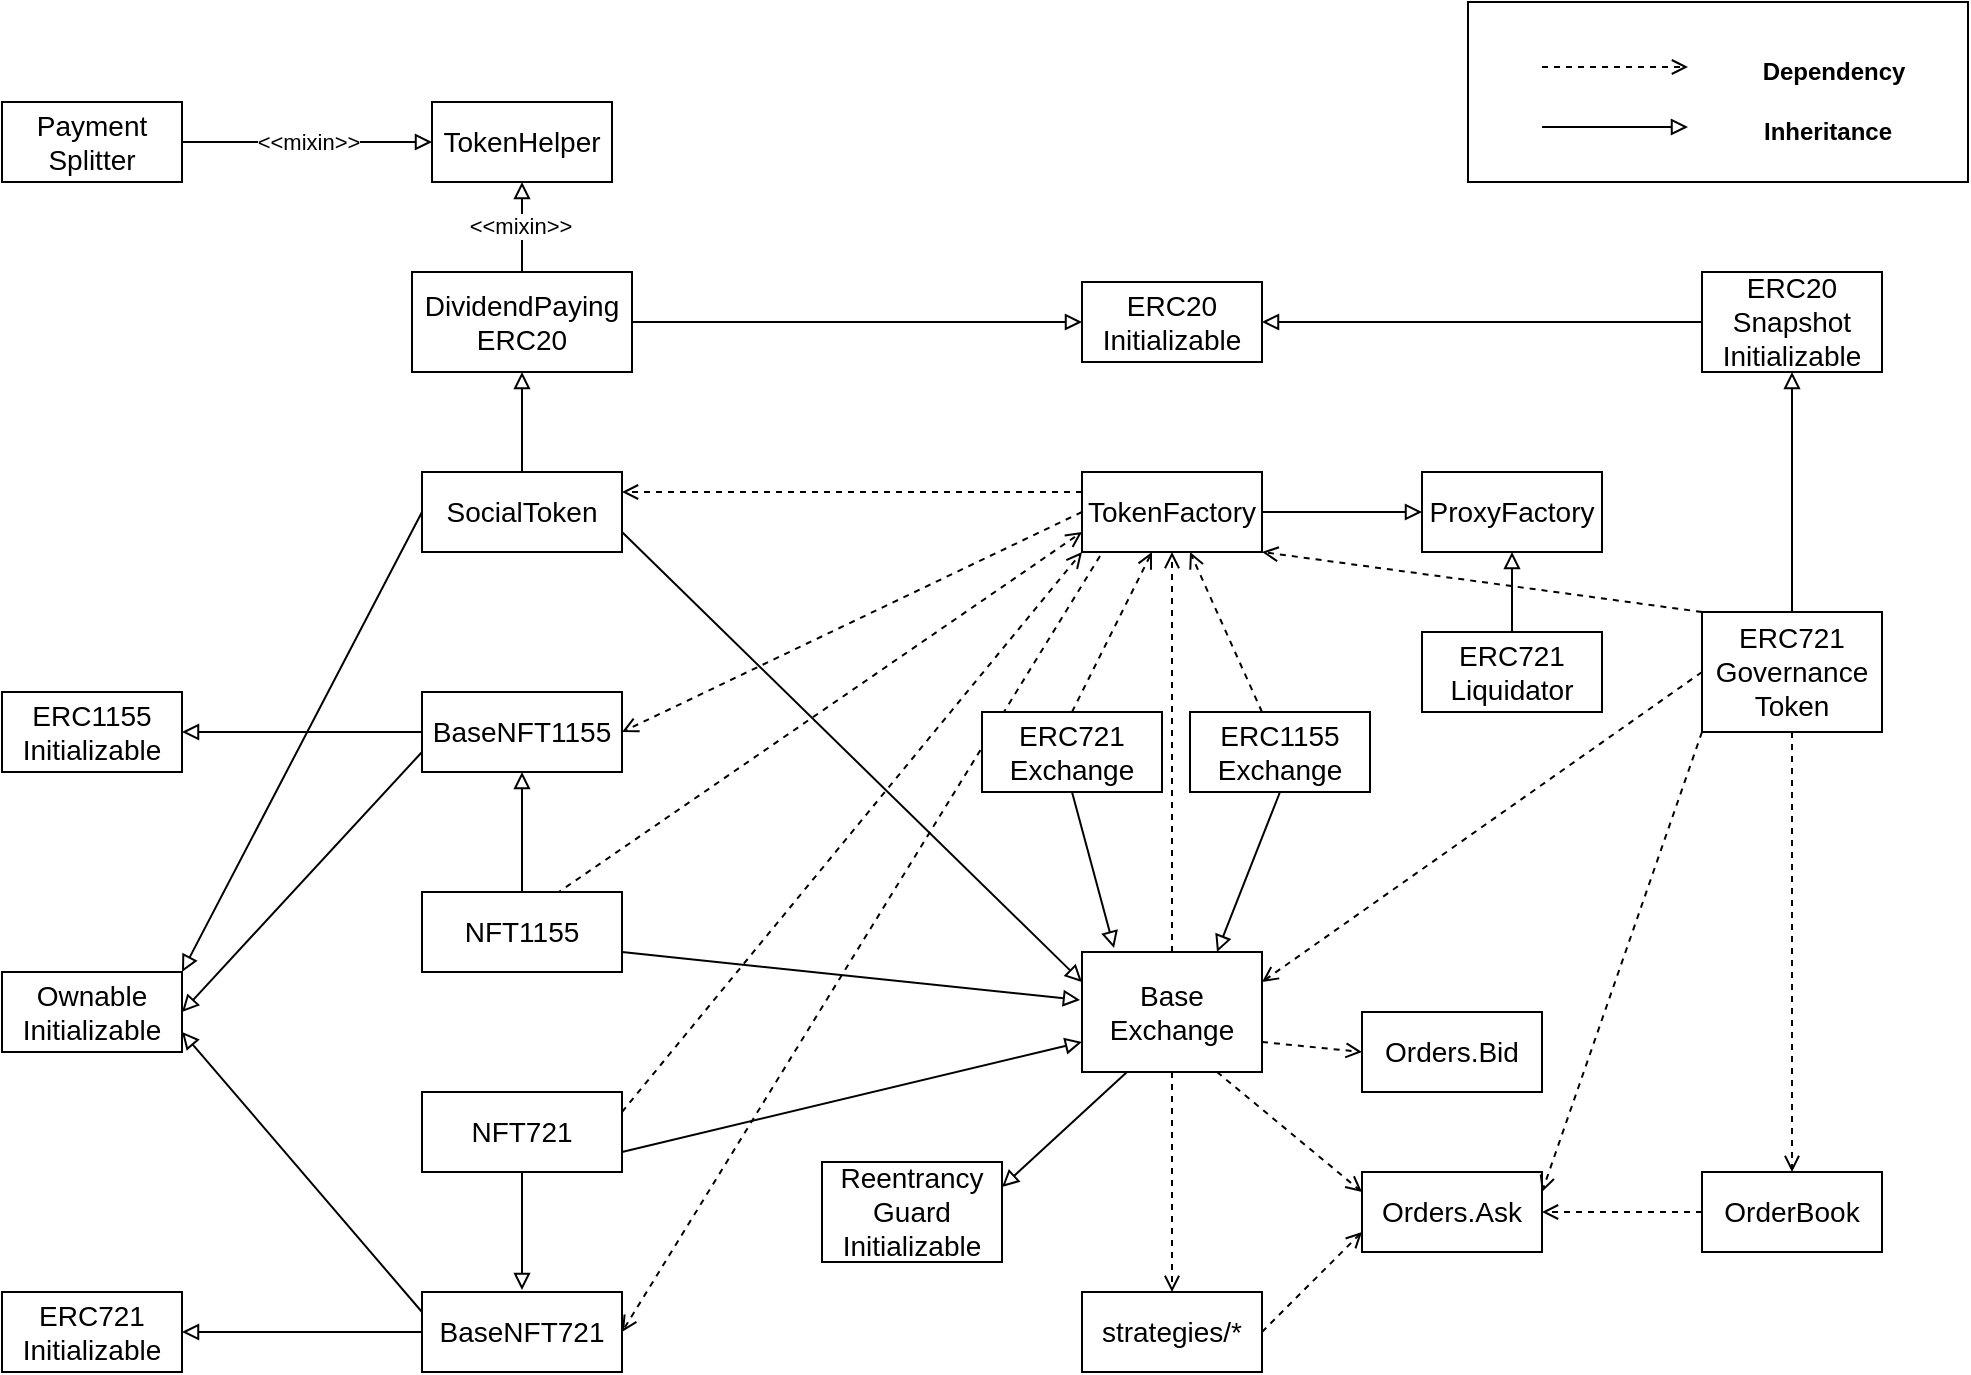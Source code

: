 <mxfile version="14.8.5" type="device"><diagram id="zFh5bNAynN80yM-CFLv3" name="Page-1"><mxGraphModel dx="2927" dy="1147" grid="1" gridSize="10" guides="1" tooltips="1" connect="1" arrows="1" fold="1" page="1" pageScale="1" pageWidth="413" pageHeight="291" math="0" shadow="0"><root><mxCell id="0"/><mxCell id="1" parent="0"/><mxCell id="qp3gyMgnlaJuhA7kOSE3-42" style="edgeStyle=none;rounded=0;orthogonalLoop=1;jettySize=auto;html=1;endArrow=block;endFill=0;exitX=1;exitY=0.5;exitDx=0;exitDy=0;entryX=0;entryY=0.5;entryDx=0;entryDy=0;" parent="1" source="qp3gyMgnlaJuhA7kOSE3-1" target="qp3gyMgnlaJuhA7kOSE3-4" edge="1"><mxGeometry relative="1" as="geometry"><mxPoint x="87" y="430" as="targetPoint"/></mxGeometry></mxCell><mxCell id="qp3gyMgnlaJuhA7kOSE3-44" style="edgeStyle=none;rounded=0;orthogonalLoop=1;jettySize=auto;html=1;exitX=0.5;exitY=0;exitDx=0;exitDy=0;endArrow=block;endFill=0;entryX=0.5;entryY=1;entryDx=0;entryDy=0;" parent="1" source="qp3gyMgnlaJuhA7kOSE3-1" target="qp3gyMgnlaJuhA7kOSE3-21" edge="1"><mxGeometry relative="1" as="geometry"><mxPoint x="-3" y="445" as="targetPoint"/></mxGeometry></mxCell><mxCell id="tKoVmloCOqY4ulmpb2Ir-7" value="&amp;lt;&amp;lt;mixin&amp;gt;&amp;gt;" style="edgeLabel;html=1;align=center;verticalAlign=middle;resizable=0;points=[];" vertex="1" connectable="0" parent="qp3gyMgnlaJuhA7kOSE3-44"><mxGeometry y="1" relative="1" as="geometry"><mxPoint y="-1" as="offset"/></mxGeometry></mxCell><mxCell id="qp3gyMgnlaJuhA7kOSE3-1" value="&lt;font style=&quot;font-size: 14px&quot;&gt;DividendPaying&lt;br&gt;ERC20&lt;/font&gt;" style="rounded=0;whiteSpace=wrap;html=1;" parent="1" vertex="1"><mxGeometry x="-58" y="495" width="110" height="50" as="geometry"/></mxCell><mxCell id="qp3gyMgnlaJuhA7kOSE3-51" style="edgeStyle=none;rounded=0;orthogonalLoop=1;jettySize=auto;html=1;exitX=0;exitY=0.75;exitDx=0;exitDy=0;entryX=1;entryY=0.5;entryDx=0;entryDy=0;endArrow=block;endFill=0;" parent="1" source="qp3gyMgnlaJuhA7kOSE3-2" target="qp3gyMgnlaJuhA7kOSE3-5" edge="1"><mxGeometry relative="1" as="geometry"/></mxCell><mxCell id="qp3gyMgnlaJuhA7kOSE3-52" style="edgeStyle=none;rounded=0;orthogonalLoop=1;jettySize=auto;html=1;exitX=0;exitY=0.5;exitDx=0;exitDy=0;entryX=1;entryY=0.5;entryDx=0;entryDy=0;endArrow=block;endFill=0;" parent="1" source="qp3gyMgnlaJuhA7kOSE3-2" target="qp3gyMgnlaJuhA7kOSE3-6" edge="1"><mxGeometry relative="1" as="geometry"/></mxCell><mxCell id="qp3gyMgnlaJuhA7kOSE3-2" value="&lt;font style=&quot;font-size: 14px&quot;&gt;BaseNFT1155&lt;/font&gt;" style="rounded=0;whiteSpace=wrap;html=1;" parent="1" vertex="1"><mxGeometry x="-53" y="705" width="100" height="40" as="geometry"/></mxCell><mxCell id="qp3gyMgnlaJuhA7kOSE3-46" style="edgeStyle=none;rounded=0;orthogonalLoop=1;jettySize=auto;html=1;entryX=1;entryY=0.5;entryDx=0;entryDy=0;endArrow=block;endFill=0;" parent="1" source="qp3gyMgnlaJuhA7kOSE3-3" target="qp3gyMgnlaJuhA7kOSE3-4" edge="1"><mxGeometry relative="1" as="geometry"/></mxCell><mxCell id="qp3gyMgnlaJuhA7kOSE3-3" value="&lt;font style=&quot;font-size: 14px&quot;&gt;ERC20&lt;br&gt;Snapshot&lt;br&gt;Initializable&lt;/font&gt;" style="rounded=0;whiteSpace=wrap;html=1;" parent="1" vertex="1"><mxGeometry x="587" y="495" width="90" height="50" as="geometry"/></mxCell><mxCell id="qp3gyMgnlaJuhA7kOSE3-4" value="&lt;font style=&quot;font-size: 14px&quot;&gt;ERC20&lt;br&gt;Initializable&lt;/font&gt;" style="rounded=0;whiteSpace=wrap;html=1;" parent="1" vertex="1"><mxGeometry x="277" y="500" width="90" height="40" as="geometry"/></mxCell><mxCell id="qp3gyMgnlaJuhA7kOSE3-5" value="&lt;font style=&quot;font-size: 14px&quot;&gt;Ownable&lt;br&gt;Initializable&lt;/font&gt;" style="rounded=0;whiteSpace=wrap;html=1;" parent="1" vertex="1"><mxGeometry x="-263" y="845" width="90" height="40" as="geometry"/></mxCell><mxCell id="qp3gyMgnlaJuhA7kOSE3-6" value="&lt;font style=&quot;font-size: 14px&quot;&gt;ERC1155&lt;br&gt;Initializable&lt;/font&gt;" style="rounded=0;whiteSpace=wrap;html=1;" parent="1" vertex="1"><mxGeometry x="-263" y="705" width="90" height="40" as="geometry"/></mxCell><mxCell id="qp3gyMgnlaJuhA7kOSE3-7" value="&lt;font style=&quot;font-size: 14px&quot;&gt;ERC721&lt;br&gt;Initializable&lt;/font&gt;" style="rounded=0;whiteSpace=wrap;html=1;" parent="1" vertex="1"><mxGeometry x="-263" y="1005" width="90" height="40" as="geometry"/></mxCell><mxCell id="qp3gyMgnlaJuhA7kOSE3-49" style="edgeStyle=none;rounded=0;orthogonalLoop=1;jettySize=auto;html=1;entryX=1;entryY=0.5;entryDx=0;entryDy=0;endArrow=block;endFill=0;" parent="1" source="qp3gyMgnlaJuhA7kOSE3-8" target="qp3gyMgnlaJuhA7kOSE3-7" edge="1"><mxGeometry relative="1" as="geometry"/></mxCell><mxCell id="qp3gyMgnlaJuhA7kOSE3-50" style="edgeStyle=none;rounded=0;orthogonalLoop=1;jettySize=auto;html=1;exitX=0;exitY=0.25;exitDx=0;exitDy=0;entryX=1;entryY=0.75;entryDx=0;entryDy=0;endArrow=block;endFill=0;" parent="1" source="qp3gyMgnlaJuhA7kOSE3-8" target="qp3gyMgnlaJuhA7kOSE3-5" edge="1"><mxGeometry relative="1" as="geometry"/></mxCell><mxCell id="qp3gyMgnlaJuhA7kOSE3-8" value="&lt;font style=&quot;font-size: 14px&quot;&gt;BaseNFT721&lt;/font&gt;" style="rounded=0;whiteSpace=wrap;html=1;" parent="1" vertex="1"><mxGeometry x="-53" y="1005" width="100" height="40" as="geometry"/></mxCell><mxCell id="qp3gyMgnlaJuhA7kOSE3-16" style="rounded=0;orthogonalLoop=1;jettySize=auto;html=1;exitX=1;exitY=0.5;exitDx=0;exitDy=0;entryX=0;entryY=0.5;entryDx=0;entryDy=0;endArrow=block;endFill=0;" parent="1" source="qp3gyMgnlaJuhA7kOSE3-11" target="qp3gyMgnlaJuhA7kOSE3-12" edge="1"><mxGeometry relative="1" as="geometry"/></mxCell><mxCell id="qp3gyMgnlaJuhA7kOSE3-80" style="edgeStyle=none;rounded=0;orthogonalLoop=1;jettySize=auto;html=1;exitX=0.1;exitY=1.05;exitDx=0;exitDy=0;entryX=1;entryY=0.5;entryDx=0;entryDy=0;endArrow=open;endFill=0;exitPerimeter=0;dashed=1;" parent="1" source="qp3gyMgnlaJuhA7kOSE3-11" target="qp3gyMgnlaJuhA7kOSE3-8" edge="1"><mxGeometry relative="1" as="geometry"/></mxCell><mxCell id="qp3gyMgnlaJuhA7kOSE3-82" style="edgeStyle=none;rounded=0;orthogonalLoop=1;jettySize=auto;html=1;exitX=0;exitY=0.5;exitDx=0;exitDy=0;entryX=1;entryY=0.5;entryDx=0;entryDy=0;endArrow=open;endFill=0;dashed=1;exitPerimeter=0;" parent="1" source="qp3gyMgnlaJuhA7kOSE3-11" target="qp3gyMgnlaJuhA7kOSE3-2" edge="1"><mxGeometry relative="1" as="geometry"/></mxCell><mxCell id="tKoVmloCOqY4ulmpb2Ir-4" style="rounded=0;orthogonalLoop=1;jettySize=auto;html=1;exitX=0;exitY=0.25;exitDx=0;exitDy=0;entryX=1;entryY=0.25;entryDx=0;entryDy=0;dashed=1;endArrow=open;endFill=0;startArrow=none;startFill=0;" edge="1" parent="1" source="qp3gyMgnlaJuhA7kOSE3-11" target="qp3gyMgnlaJuhA7kOSE3-24"><mxGeometry relative="1" as="geometry"/></mxCell><mxCell id="qp3gyMgnlaJuhA7kOSE3-11" value="&lt;span style=&quot;font-size: 14px&quot;&gt;TokenFactory&lt;/span&gt;" style="rounded=0;whiteSpace=wrap;html=1;" parent="1" vertex="1"><mxGeometry x="277" y="595" width="90" height="40" as="geometry"/></mxCell><mxCell id="qp3gyMgnlaJuhA7kOSE3-12" value="&lt;span style=&quot;font-size: 14px&quot;&gt;ProxyFactory&lt;/span&gt;" style="rounded=0;whiteSpace=wrap;html=1;" parent="1" vertex="1"><mxGeometry x="447" y="595" width="90" height="40" as="geometry"/></mxCell><mxCell id="qp3gyMgnlaJuhA7kOSE3-56" style="edgeStyle=none;rounded=0;orthogonalLoop=1;jettySize=auto;html=1;entryX=0;entryY=0.75;entryDx=0;entryDy=0;endArrow=open;endFill=0;dashed=1;exitX=1;exitY=0.5;exitDx=0;exitDy=0;" parent="1" source="qp3gyMgnlaJuhA7kOSE3-19" target="qp3gyMgnlaJuhA7kOSE3-20" edge="1"><mxGeometry relative="1" as="geometry"><mxPoint x="367" y="985" as="sourcePoint"/></mxGeometry></mxCell><mxCell id="qp3gyMgnlaJuhA7kOSE3-19" value="&lt;span style=&quot;font-size: 14px&quot;&gt;strategies/*&lt;br&gt;&lt;/span&gt;" style="rounded=0;whiteSpace=wrap;html=1;" parent="1" vertex="1"><mxGeometry x="277" y="1005" width="90" height="40" as="geometry"/></mxCell><mxCell id="qp3gyMgnlaJuhA7kOSE3-20" value="&lt;span style=&quot;font-size: 14px&quot;&gt;Orders.Ask&lt;br&gt;&lt;/span&gt;" style="rounded=0;whiteSpace=wrap;html=1;" parent="1" vertex="1"><mxGeometry x="417" y="945" width="90" height="40" as="geometry"/></mxCell><mxCell id="qp3gyMgnlaJuhA7kOSE3-21" value="&lt;span style=&quot;font-size: 14px&quot;&gt;TokenHelper&lt;/span&gt;" style="rounded=0;whiteSpace=wrap;html=1;" parent="1" vertex="1"><mxGeometry x="-48" y="410" width="90" height="40" as="geometry"/></mxCell><mxCell id="qp3gyMgnlaJuhA7kOSE3-71" style="edgeStyle=none;rounded=0;orthogonalLoop=1;jettySize=auto;html=1;exitX=0.5;exitY=0;exitDx=0;exitDy=0;entryX=0.5;entryY=1;entryDx=0;entryDy=0;endArrow=block;endFill=0;" parent="1" source="qp3gyMgnlaJuhA7kOSE3-22" target="qp3gyMgnlaJuhA7kOSE3-2" edge="1"><mxGeometry relative="1" as="geometry"><mxPoint x="-13" y="785" as="sourcePoint"/></mxGeometry></mxCell><mxCell id="qp3gyMgnlaJuhA7kOSE3-72" style="edgeStyle=none;rounded=0;orthogonalLoop=1;jettySize=auto;html=1;exitX=1;exitY=0.75;exitDx=0;exitDy=0;entryX=-0.011;entryY=0.4;entryDx=0;entryDy=0;endArrow=block;endFill=0;entryPerimeter=0;" parent="1" source="qp3gyMgnlaJuhA7kOSE3-22" target="qp3gyMgnlaJuhA7kOSE3-53" edge="1"><mxGeometry relative="1" as="geometry"/></mxCell><mxCell id="qp3gyMgnlaJuhA7kOSE3-86" style="edgeStyle=none;rounded=0;orthogonalLoop=1;jettySize=auto;html=1;entryX=0;entryY=0.75;entryDx=0;entryDy=0;endArrow=open;endFill=0;dashed=1;exitX=0.67;exitY=0.025;exitDx=0;exitDy=0;exitPerimeter=0;" parent="1" source="qp3gyMgnlaJuhA7kOSE3-22" target="qp3gyMgnlaJuhA7kOSE3-11" edge="1"><mxGeometry relative="1" as="geometry"><mxPoint x="-33" y="785" as="sourcePoint"/></mxGeometry></mxCell><mxCell id="qp3gyMgnlaJuhA7kOSE3-22" value="&lt;span style=&quot;font-size: 14px&quot;&gt;NFT1155&lt;/span&gt;" style="rounded=0;whiteSpace=wrap;html=1;" parent="1" vertex="1"><mxGeometry x="-53" y="805" width="100" height="40" as="geometry"/></mxCell><mxCell id="qp3gyMgnlaJuhA7kOSE3-43" style="edgeStyle=none;rounded=0;orthogonalLoop=1;jettySize=auto;html=1;entryX=0.5;entryY=1;entryDx=0;entryDy=0;endArrow=block;endFill=0;" parent="1" source="qp3gyMgnlaJuhA7kOSE3-24" target="qp3gyMgnlaJuhA7kOSE3-1" edge="1"><mxGeometry relative="1" as="geometry"/></mxCell><mxCell id="tKoVmloCOqY4ulmpb2Ir-5" style="edgeStyle=none;rounded=0;orthogonalLoop=1;jettySize=auto;html=1;exitX=1;exitY=0.75;exitDx=0;exitDy=0;entryX=0;entryY=0.25;entryDx=0;entryDy=0;startArrow=none;startFill=0;endArrow=block;endFill=0;" edge="1" parent="1" source="qp3gyMgnlaJuhA7kOSE3-24" target="qp3gyMgnlaJuhA7kOSE3-53"><mxGeometry relative="1" as="geometry"/></mxCell><mxCell id="tKoVmloCOqY4ulmpb2Ir-6" style="edgeStyle=none;rounded=0;orthogonalLoop=1;jettySize=auto;html=1;exitX=0;exitY=0.5;exitDx=0;exitDy=0;entryX=1;entryY=0;entryDx=0;entryDy=0;startArrow=none;startFill=0;endArrow=block;endFill=0;" edge="1" parent="1" source="qp3gyMgnlaJuhA7kOSE3-24" target="qp3gyMgnlaJuhA7kOSE3-5"><mxGeometry relative="1" as="geometry"/></mxCell><mxCell id="qp3gyMgnlaJuhA7kOSE3-24" value="&lt;span style=&quot;font-size: 14px&quot;&gt;SocialToken&lt;/span&gt;" style="rounded=0;whiteSpace=wrap;html=1;" parent="1" vertex="1"><mxGeometry x="-53" y="595" width="100" height="40" as="geometry"/></mxCell><mxCell id="qp3gyMgnlaJuhA7kOSE3-62" style="edgeStyle=none;rounded=0;orthogonalLoop=1;jettySize=auto;html=1;exitX=0.5;exitY=1;exitDx=0;exitDy=0;entryX=0.178;entryY=-0.033;entryDx=0;entryDy=0;endArrow=block;endFill=0;entryPerimeter=0;" parent="1" source="qp3gyMgnlaJuhA7kOSE3-25" target="qp3gyMgnlaJuhA7kOSE3-53" edge="1"><mxGeometry relative="1" as="geometry"/></mxCell><mxCell id="qp3gyMgnlaJuhA7kOSE3-83" style="edgeStyle=none;rounded=0;orthogonalLoop=1;jettySize=auto;html=1;exitX=0.5;exitY=0;exitDx=0;exitDy=0;endArrow=open;endFill=0;dashed=1;" parent="1" source="qp3gyMgnlaJuhA7kOSE3-25" target="qp3gyMgnlaJuhA7kOSE3-11" edge="1"><mxGeometry relative="1" as="geometry"/></mxCell><mxCell id="qp3gyMgnlaJuhA7kOSE3-25" value="&lt;span style=&quot;font-size: 14px&quot;&gt;ERC721&lt;br&gt;Exchange&lt;/span&gt;" style="rounded=0;whiteSpace=wrap;html=1;" parent="1" vertex="1"><mxGeometry x="227" y="715" width="90" height="40" as="geometry"/></mxCell><mxCell id="qp3gyMgnlaJuhA7kOSE3-45" value="&amp;lt;&amp;lt;mixin&amp;gt;&amp;gt;" style="edgeStyle=none;rounded=0;orthogonalLoop=1;jettySize=auto;html=1;entryX=0;entryY=0.5;entryDx=0;entryDy=0;endArrow=block;endFill=0;" parent="1" source="qp3gyMgnlaJuhA7kOSE3-26" target="qp3gyMgnlaJuhA7kOSE3-21" edge="1"><mxGeometry relative="1" as="geometry"/></mxCell><mxCell id="qp3gyMgnlaJuhA7kOSE3-26" value="&lt;span style=&quot;font-size: 14px&quot;&gt;Payment&lt;br&gt;Splitter&lt;/span&gt;" style="rounded=0;whiteSpace=wrap;html=1;" parent="1" vertex="1"><mxGeometry x="-263" y="410" width="90" height="40" as="geometry"/></mxCell><mxCell id="qp3gyMgnlaJuhA7kOSE3-68" style="edgeStyle=none;rounded=0;orthogonalLoop=1;jettySize=auto;html=1;exitX=0.5;exitY=1;exitDx=0;exitDy=0;endArrow=block;endFill=0;" parent="1" source="qp3gyMgnlaJuhA7kOSE3-27" edge="1"><mxGeometry relative="1" as="geometry"><mxPoint x="-3" y="1004" as="targetPoint"/></mxGeometry></mxCell><mxCell id="qp3gyMgnlaJuhA7kOSE3-69" style="edgeStyle=none;rounded=0;orthogonalLoop=1;jettySize=auto;html=1;exitX=1;exitY=0.75;exitDx=0;exitDy=0;entryX=0;entryY=0.75;entryDx=0;entryDy=0;endArrow=block;endFill=0;" parent="1" source="qp3gyMgnlaJuhA7kOSE3-27" target="qp3gyMgnlaJuhA7kOSE3-53" edge="1"><mxGeometry relative="1" as="geometry"/></mxCell><mxCell id="qp3gyMgnlaJuhA7kOSE3-85" style="edgeStyle=none;rounded=0;orthogonalLoop=1;jettySize=auto;html=1;exitX=1;exitY=0.25;exitDx=0;exitDy=0;entryX=0;entryY=1;entryDx=0;entryDy=0;endArrow=open;endFill=0;dashed=1;" parent="1" source="qp3gyMgnlaJuhA7kOSE3-27" target="qp3gyMgnlaJuhA7kOSE3-11" edge="1"><mxGeometry relative="1" as="geometry"/></mxCell><mxCell id="qp3gyMgnlaJuhA7kOSE3-27" value="&lt;span style=&quot;font-size: 14px&quot;&gt;NFT721&lt;/span&gt;" style="rounded=0;whiteSpace=wrap;html=1;" parent="1" vertex="1"><mxGeometry x="-53" y="905" width="100" height="40" as="geometry"/></mxCell><mxCell id="qp3gyMgnlaJuhA7kOSE3-54" style="edgeStyle=none;rounded=0;orthogonalLoop=1;jettySize=auto;html=1;exitX=0;exitY=1;exitDx=0;exitDy=0;entryX=1;entryY=0.25;entryDx=0;entryDy=0;endArrow=open;endFill=0;dashed=1;" parent="1" source="qp3gyMgnlaJuhA7kOSE3-28" target="qp3gyMgnlaJuhA7kOSE3-20" edge="1"><mxGeometry relative="1" as="geometry"/></mxCell><mxCell id="qp3gyMgnlaJuhA7kOSE3-74" style="edgeStyle=none;rounded=0;orthogonalLoop=1;jettySize=auto;html=1;exitX=0.5;exitY=0;exitDx=0;exitDy=0;entryX=0.5;entryY=1;entryDx=0;entryDy=0;endArrow=block;endFill=0;" parent="1" source="qp3gyMgnlaJuhA7kOSE3-28" target="qp3gyMgnlaJuhA7kOSE3-3" edge="1"><mxGeometry relative="1" as="geometry"/></mxCell><mxCell id="qp3gyMgnlaJuhA7kOSE3-77" style="rounded=0;orthogonalLoop=1;jettySize=auto;html=1;exitX=0;exitY=0;exitDx=0;exitDy=0;entryX=1;entryY=1;entryDx=0;entryDy=0;endArrow=open;endFill=0;dashed=1;" parent="1" source="qp3gyMgnlaJuhA7kOSE3-28" target="qp3gyMgnlaJuhA7kOSE3-11" edge="1"><mxGeometry relative="1" as="geometry"/></mxCell><mxCell id="qp3gyMgnlaJuhA7kOSE3-78" style="edgeStyle=none;rounded=0;orthogonalLoop=1;jettySize=auto;html=1;exitX=0;exitY=0.5;exitDx=0;exitDy=0;entryX=1;entryY=0.25;entryDx=0;entryDy=0;endArrow=open;endFill=0;dashed=1;" parent="1" source="qp3gyMgnlaJuhA7kOSE3-28" target="qp3gyMgnlaJuhA7kOSE3-53" edge="1"><mxGeometry relative="1" as="geometry"/></mxCell><mxCell id="qp3gyMgnlaJuhA7kOSE3-79" style="edgeStyle=none;rounded=0;orthogonalLoop=1;jettySize=auto;html=1;exitX=0.5;exitY=1;exitDx=0;exitDy=0;endArrow=open;endFill=0;dashed=1;entryX=0.5;entryY=0;entryDx=0;entryDy=0;" parent="1" source="qp3gyMgnlaJuhA7kOSE3-28" target="qp3gyMgnlaJuhA7kOSE3-31" edge="1"><mxGeometry relative="1" as="geometry"><mxPoint x="632" y="945" as="targetPoint"/></mxGeometry></mxCell><mxCell id="qp3gyMgnlaJuhA7kOSE3-28" value="&lt;span style=&quot;font-size: 14px&quot;&gt;ERC721&lt;br&gt;Governance&lt;br&gt;Token&lt;/span&gt;" style="rounded=0;whiteSpace=wrap;html=1;" parent="1" vertex="1"><mxGeometry x="587" y="665" width="90" height="60" as="geometry"/></mxCell><mxCell id="qp3gyMgnlaJuhA7kOSE3-63" style="edgeStyle=none;rounded=0;orthogonalLoop=1;jettySize=auto;html=1;exitX=0.5;exitY=1;exitDx=0;exitDy=0;entryX=0.75;entryY=0;entryDx=0;entryDy=0;endArrow=block;endFill=0;" parent="1" source="qp3gyMgnlaJuhA7kOSE3-29" target="qp3gyMgnlaJuhA7kOSE3-53" edge="1"><mxGeometry relative="1" as="geometry"/></mxCell><mxCell id="qp3gyMgnlaJuhA7kOSE3-84" style="edgeStyle=none;rounded=0;orthogonalLoop=1;jettySize=auto;html=1;endArrow=open;endFill=0;dashed=1;" parent="1" source="qp3gyMgnlaJuhA7kOSE3-29" target="qp3gyMgnlaJuhA7kOSE3-11" edge="1"><mxGeometry relative="1" as="geometry"/></mxCell><mxCell id="qp3gyMgnlaJuhA7kOSE3-29" value="&lt;span style=&quot;font-size: 14px&quot;&gt;ERC1155&lt;br&gt;Exchange&lt;/span&gt;" style="rounded=0;whiteSpace=wrap;html=1;" parent="1" vertex="1"><mxGeometry x="331" y="715" width="90" height="40" as="geometry"/></mxCell><mxCell id="qp3gyMgnlaJuhA7kOSE3-73" style="edgeStyle=none;rounded=0;orthogonalLoop=1;jettySize=auto;html=1;exitX=0.5;exitY=0;exitDx=0;exitDy=0;endArrow=block;endFill=0;entryX=0.5;entryY=1;entryDx=0;entryDy=0;" parent="1" source="qp3gyMgnlaJuhA7kOSE3-30" target="qp3gyMgnlaJuhA7kOSE3-12" edge="1"><mxGeometry relative="1" as="geometry"><mxPoint x="452" y="635" as="targetPoint"/></mxGeometry></mxCell><mxCell id="qp3gyMgnlaJuhA7kOSE3-30" value="&lt;span style=&quot;font-size: 14px&quot;&gt;ERC721&lt;br&gt;Liquidator&lt;/span&gt;" style="rounded=0;whiteSpace=wrap;html=1;" parent="1" vertex="1"><mxGeometry x="447" y="675" width="90" height="40" as="geometry"/></mxCell><mxCell id="qp3gyMgnlaJuhA7kOSE3-55" style="edgeStyle=none;rounded=0;orthogonalLoop=1;jettySize=auto;html=1;exitX=0;exitY=0.5;exitDx=0;exitDy=0;endArrow=open;endFill=0;dashed=1;entryX=1;entryY=0.5;entryDx=0;entryDy=0;" parent="1" source="qp3gyMgnlaJuhA7kOSE3-31" target="qp3gyMgnlaJuhA7kOSE3-20" edge="1"><mxGeometry relative="1" as="geometry"><mxPoint x="457" y="1065" as="targetPoint"/></mxGeometry></mxCell><mxCell id="qp3gyMgnlaJuhA7kOSE3-31" value="&lt;span style=&quot;font-size: 14px&quot;&gt;OrderBook&lt;/span&gt;" style="rounded=0;whiteSpace=wrap;html=1;" parent="1" vertex="1"><mxGeometry x="587" y="945" width="90" height="40" as="geometry"/></mxCell><mxCell id="qp3gyMgnlaJuhA7kOSE3-57" style="edgeStyle=none;rounded=0;orthogonalLoop=1;jettySize=auto;html=1;exitX=0.75;exitY=1;exitDx=0;exitDy=0;entryX=0;entryY=0.25;entryDx=0;entryDy=0;endArrow=open;endFill=0;dashed=1;" parent="1" source="qp3gyMgnlaJuhA7kOSE3-53" target="qp3gyMgnlaJuhA7kOSE3-20" edge="1"><mxGeometry relative="1" as="geometry"/></mxCell><mxCell id="qp3gyMgnlaJuhA7kOSE3-59" style="edgeStyle=none;rounded=0;orthogonalLoop=1;jettySize=auto;html=1;exitX=0.5;exitY=1;exitDx=0;exitDy=0;entryX=0.5;entryY=0;entryDx=0;entryDy=0;endArrow=open;endFill=0;dashed=1;" parent="1" source="qp3gyMgnlaJuhA7kOSE3-53" target="qp3gyMgnlaJuhA7kOSE3-19" edge="1"><mxGeometry relative="1" as="geometry"/></mxCell><mxCell id="qp3gyMgnlaJuhA7kOSE3-61" style="edgeStyle=none;rounded=0;orthogonalLoop=1;jettySize=auto;html=1;exitX=0.5;exitY=1;exitDx=0;exitDy=0;entryX=0.5;entryY=1;entryDx=0;entryDy=0;endArrow=open;endFill=0;dashed=1;" parent="1" source="qp3gyMgnlaJuhA7kOSE3-53" target="qp3gyMgnlaJuhA7kOSE3-11" edge="1"><mxGeometry relative="1" as="geometry"/></mxCell><mxCell id="qp3gyMgnlaJuhA7kOSE3-75" style="edgeStyle=none;rounded=0;orthogonalLoop=1;jettySize=auto;html=1;exitX=1;exitY=0.75;exitDx=0;exitDy=0;entryX=0;entryY=0.5;entryDx=0;entryDy=0;endArrow=open;endFill=0;dashed=1;" parent="1" source="qp3gyMgnlaJuhA7kOSE3-53" target="qp3gyMgnlaJuhA7kOSE3-64" edge="1"><mxGeometry relative="1" as="geometry"/></mxCell><mxCell id="tKoVmloCOqY4ulmpb2Ir-9" style="edgeStyle=none;rounded=0;orthogonalLoop=1;jettySize=auto;html=1;exitX=0.25;exitY=1;exitDx=0;exitDy=0;entryX=1;entryY=0.25;entryDx=0;entryDy=0;startArrow=none;startFill=0;endArrow=block;endFill=0;" edge="1" parent="1" source="qp3gyMgnlaJuhA7kOSE3-53" target="tKoVmloCOqY4ulmpb2Ir-8"><mxGeometry relative="1" as="geometry"/></mxCell><mxCell id="qp3gyMgnlaJuhA7kOSE3-53" value="&lt;span style=&quot;font-size: 14px&quot;&gt;Base&lt;br&gt;Exchange&lt;/span&gt;" style="rounded=0;whiteSpace=wrap;html=1;" parent="1" vertex="1"><mxGeometry x="277" y="835" width="90" height="60" as="geometry"/></mxCell><mxCell id="qp3gyMgnlaJuhA7kOSE3-64" value="&lt;span style=&quot;font-size: 14px&quot;&gt;Orders.Bid&lt;br&gt;&lt;/span&gt;" style="rounded=0;whiteSpace=wrap;html=1;" parent="1" vertex="1"><mxGeometry x="417" y="865" width="90" height="40" as="geometry"/></mxCell><mxCell id="tKoVmloCOqY4ulmpb2Ir-8" value="&lt;span style=&quot;font-size: 14px&quot;&gt;Reentrancy&lt;br&gt;Guard&lt;br&gt;Initializable&lt;br&gt;&lt;/span&gt;" style="rounded=0;whiteSpace=wrap;html=1;" vertex="1" parent="1"><mxGeometry x="147" y="940" width="90" height="50" as="geometry"/></mxCell><mxCell id="tKoVmloCOqY4ulmpb2Ir-10" value="" style="rounded=0;whiteSpace=wrap;html=1;" vertex="1" parent="1"><mxGeometry x="470" y="360" width="250" height="90" as="geometry"/></mxCell><mxCell id="tKoVmloCOqY4ulmpb2Ir-11" value="" style="endArrow=open;dashed=1;html=1;strokeWidth=1;endFill=0;rounded=0;" edge="1" parent="1"><mxGeometry width="50" height="50" relative="1" as="geometry"><mxPoint x="507" y="392.5" as="sourcePoint"/><mxPoint x="580" y="392.5" as="targetPoint"/></mxGeometry></mxCell><mxCell id="tKoVmloCOqY4ulmpb2Ir-13" value="" style="endArrow=block;html=1;strokeWidth=1;rounded=0;endFill=0;" edge="1" parent="1"><mxGeometry width="50" height="50" relative="1" as="geometry"><mxPoint x="507" y="422.5" as="sourcePoint"/><mxPoint x="580" y="422.5" as="targetPoint"/></mxGeometry></mxCell><mxCell id="tKoVmloCOqY4ulmpb2Ir-14" value="Dependency" style="text;align=center;fontStyle=1;verticalAlign=middle;spacingLeft=3;spacingRight=3;strokeColor=none;rotatable=0;points=[[0,0.5],[1,0.5]];portConstraint=eastwest;" vertex="1" parent="1"><mxGeometry x="613" y="381" width="80" height="26" as="geometry"/></mxCell><mxCell id="tKoVmloCOqY4ulmpb2Ir-15" value="Inheritance" style="text;align=center;fontStyle=1;verticalAlign=middle;spacingLeft=3;spacingRight=3;strokeColor=none;rotatable=0;points=[[0,0.5],[1,0.5]];portConstraint=eastwest;" vertex="1" parent="1"><mxGeometry x="610" y="411" width="80" height="26" as="geometry"/></mxCell></root></mxGraphModel></diagram></mxfile>